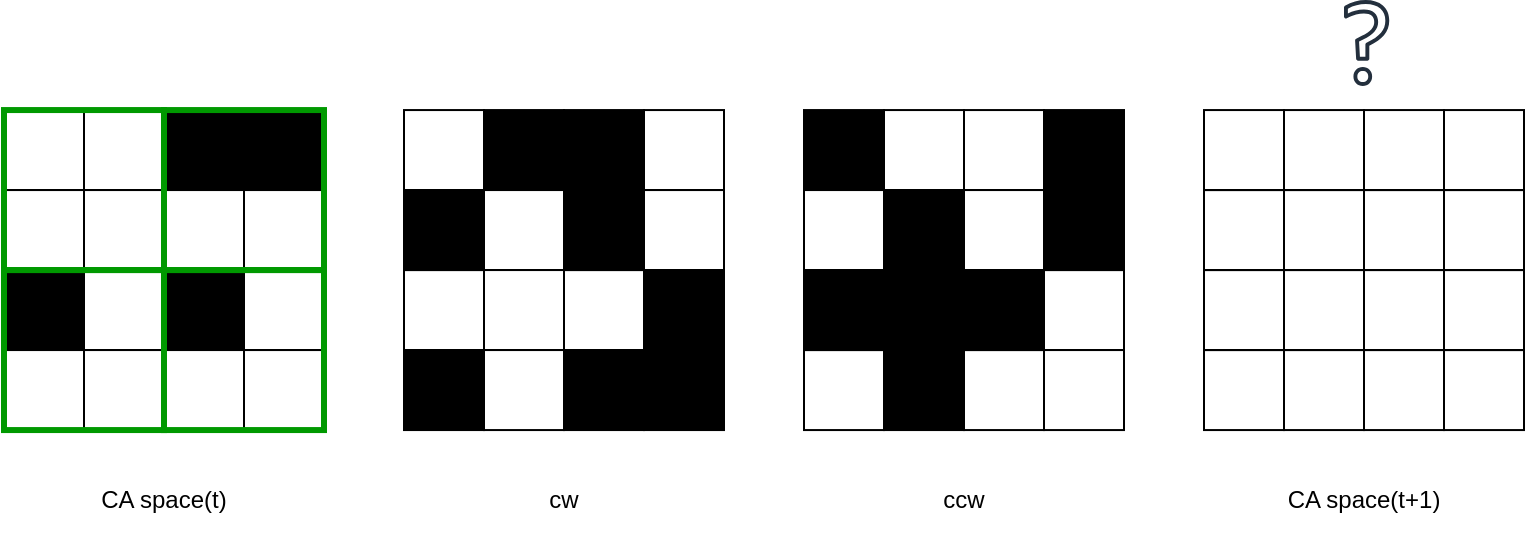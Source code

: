 <mxfile version="17.2.3" type="google"><diagram id="i5LiY8l4EXcWSrZGhlKk" name="Page-1"><mxGraphModel dx="2062" dy="794" grid="1" gridSize="10" guides="1" tooltips="1" connect="1" arrows="1" fold="1" page="1" pageScale="1" pageWidth="850" pageHeight="1100" math="0" shadow="0"><root><mxCell id="0"/><mxCell id="1" parent="0"/><mxCell id="ALNz9-YxHTFjcZkJ0tvU-1" value="" style="whiteSpace=wrap;html=1;aspect=fixed;" parent="1" vertex="1"><mxGeometry x="41" y="240.03" width="40" height="40" as="geometry"/></mxCell><mxCell id="ALNz9-YxHTFjcZkJ0tvU-2" value="" style="whiteSpace=wrap;html=1;aspect=fixed;" parent="1" vertex="1"><mxGeometry x="81" y="240.03" width="40" height="40" as="geometry"/></mxCell><mxCell id="ALNz9-YxHTFjcZkJ0tvU-3" value="" style="whiteSpace=wrap;html=1;aspect=fixed;strokeColor=#000000;fillColor=#000000;" parent="1" vertex="1"><mxGeometry x="121" y="240.03" width="40" height="40" as="geometry"/></mxCell><mxCell id="ALNz9-YxHTFjcZkJ0tvU-4" value="" style="whiteSpace=wrap;html=1;aspect=fixed;strokeColor=#000000;fillColor=#000000;" parent="1" vertex="1"><mxGeometry x="161" y="240.03" width="40" height="40" as="geometry"/></mxCell><mxCell id="ALNz9-YxHTFjcZkJ0tvU-5" value="" style="whiteSpace=wrap;html=1;aspect=fixed;" parent="1" vertex="1"><mxGeometry x="41" y="280.03" width="40" height="40" as="geometry"/></mxCell><mxCell id="ALNz9-YxHTFjcZkJ0tvU-6" value="" style="whiteSpace=wrap;html=1;aspect=fixed;" parent="1" vertex="1"><mxGeometry x="81" y="280.03" width="40" height="40" as="geometry"/></mxCell><mxCell id="ALNz9-YxHTFjcZkJ0tvU-7" value="" style="whiteSpace=wrap;html=1;aspect=fixed;" parent="1" vertex="1"><mxGeometry x="121" y="280.03" width="40" height="40" as="geometry"/></mxCell><mxCell id="ALNz9-YxHTFjcZkJ0tvU-8" value="" style="whiteSpace=wrap;html=1;aspect=fixed;" parent="1" vertex="1"><mxGeometry x="161" y="280.03" width="40" height="40" as="geometry"/></mxCell><mxCell id="ALNz9-YxHTFjcZkJ0tvU-9" value="" style="whiteSpace=wrap;html=1;aspect=fixed;fillColor=#000000;" parent="1" vertex="1"><mxGeometry x="41" y="320.03" width="40" height="40" as="geometry"/></mxCell><mxCell id="ALNz9-YxHTFjcZkJ0tvU-10" value="" style="whiteSpace=wrap;html=1;aspect=fixed;" parent="1" vertex="1"><mxGeometry x="81" y="320.03" width="40" height="40" as="geometry"/></mxCell><mxCell id="ALNz9-YxHTFjcZkJ0tvU-11" value="" style="whiteSpace=wrap;html=1;aspect=fixed;fillColor=#000000;" parent="1" vertex="1"><mxGeometry x="121" y="320.03" width="40" height="40" as="geometry"/></mxCell><mxCell id="ALNz9-YxHTFjcZkJ0tvU-12" value="" style="whiteSpace=wrap;html=1;aspect=fixed;" parent="1" vertex="1"><mxGeometry x="161" y="320.03" width="40" height="40" as="geometry"/></mxCell><mxCell id="ALNz9-YxHTFjcZkJ0tvU-13" value="" style="whiteSpace=wrap;html=1;aspect=fixed;" parent="1" vertex="1"><mxGeometry x="41" y="360.03" width="40" height="40" as="geometry"/></mxCell><mxCell id="ALNz9-YxHTFjcZkJ0tvU-14" value="" style="whiteSpace=wrap;html=1;aspect=fixed;" parent="1" vertex="1"><mxGeometry x="81" y="360.03" width="40" height="40" as="geometry"/></mxCell><mxCell id="ALNz9-YxHTFjcZkJ0tvU-15" value="" style="whiteSpace=wrap;html=1;aspect=fixed;" parent="1" vertex="1"><mxGeometry x="121" y="360.03" width="40" height="40" as="geometry"/></mxCell><mxCell id="ALNz9-YxHTFjcZkJ0tvU-16" value="" style="whiteSpace=wrap;html=1;aspect=fixed;" parent="1" vertex="1"><mxGeometry x="161" y="360.03" width="40" height="40" as="geometry"/></mxCell><mxCell id="ALNz9-YxHTFjcZkJ0tvU-18" value="" style="whiteSpace=wrap;html=1;aspect=fixed;strokeColor=#009900;fillColor=none;strokeWidth=3;" parent="1" vertex="1"><mxGeometry x="41" y="240.03" width="80" height="80" as="geometry"/></mxCell><mxCell id="ALNz9-YxHTFjcZkJ0tvU-19" value="" style="whiteSpace=wrap;html=1;aspect=fixed;strokeColor=#009900;fillColor=none;strokeWidth=3;" parent="1" vertex="1"><mxGeometry x="121" y="240.03" width="80" height="80" as="geometry"/></mxCell><mxCell id="ALNz9-YxHTFjcZkJ0tvU-21" value="" style="whiteSpace=wrap;html=1;aspect=fixed;strokeColor=#009900;fillColor=none;strokeWidth=3;" parent="1" vertex="1"><mxGeometry x="41" y="320.03" width="80" height="80" as="geometry"/></mxCell><mxCell id="ALNz9-YxHTFjcZkJ0tvU-22" value="" style="whiteSpace=wrap;html=1;aspect=fixed;strokeColor=#009900;fillColor=none;strokeWidth=3;" parent="1" vertex="1"><mxGeometry x="121" y="320.03" width="80" height="80" as="geometry"/></mxCell><mxCell id="ALNz9-YxHTFjcZkJ0tvU-23" value="" style="whiteSpace=wrap;html=1;aspect=fixed;" parent="1" vertex="1"><mxGeometry x="241" y="240.03" width="40" height="40" as="geometry"/></mxCell><mxCell id="ALNz9-YxHTFjcZkJ0tvU-24" value="" style="whiteSpace=wrap;html=1;aspect=fixed;" parent="1" vertex="1"><mxGeometry x="361" y="240.03" width="40" height="40" as="geometry"/></mxCell><mxCell id="ALNz9-YxHTFjcZkJ0tvU-25" value="" style="whiteSpace=wrap;html=1;aspect=fixed;strokeColor=#000000;fillColor=#000000;" parent="1" vertex="1"><mxGeometry x="281" y="240.03" width="40" height="40" as="geometry"/></mxCell><mxCell id="ALNz9-YxHTFjcZkJ0tvU-26" value="" style="whiteSpace=wrap;html=1;aspect=fixed;strokeColor=#000000;fillColor=#000000;" parent="1" vertex="1"><mxGeometry x="321" y="240.03" width="40" height="40" as="geometry"/></mxCell><mxCell id="ALNz9-YxHTFjcZkJ0tvU-27" value="" style="whiteSpace=wrap;html=1;aspect=fixed;" parent="1" vertex="1"><mxGeometry x="241" y="320.03" width="40" height="40" as="geometry"/></mxCell><mxCell id="ALNz9-YxHTFjcZkJ0tvU-28" value="" style="whiteSpace=wrap;html=1;aspect=fixed;" parent="1" vertex="1"><mxGeometry x="281" y="280.03" width="40" height="40" as="geometry"/></mxCell><mxCell id="ALNz9-YxHTFjcZkJ0tvU-29" value="" style="whiteSpace=wrap;html=1;aspect=fixed;" parent="1" vertex="1"><mxGeometry x="321" y="320.03" width="40" height="40" as="geometry"/></mxCell><mxCell id="ALNz9-YxHTFjcZkJ0tvU-30" value="" style="whiteSpace=wrap;html=1;aspect=fixed;" parent="1" vertex="1"><mxGeometry x="361" y="280.03" width="40" height="40" as="geometry"/></mxCell><mxCell id="ALNz9-YxHTFjcZkJ0tvU-31" value="" style="whiteSpace=wrap;html=1;aspect=fixed;fillColor=#000000;" parent="1" vertex="1"><mxGeometry x="241" y="280.03" width="40" height="40" as="geometry"/></mxCell><mxCell id="ALNz9-YxHTFjcZkJ0tvU-32" value="" style="whiteSpace=wrap;html=1;aspect=fixed;" parent="1" vertex="1"><mxGeometry x="281" y="320.03" width="40" height="40" as="geometry"/></mxCell><mxCell id="ALNz9-YxHTFjcZkJ0tvU-33" value="" style="whiteSpace=wrap;html=1;aspect=fixed;fillColor=#000000;" parent="1" vertex="1"><mxGeometry x="321" y="280.03" width="40" height="40" as="geometry"/></mxCell><mxCell id="ALNz9-YxHTFjcZkJ0tvU-34" value="" style="whiteSpace=wrap;html=1;aspect=fixed;fillColor=#000000;" parent="1" vertex="1"><mxGeometry x="361" y="320.03" width="40" height="40" as="geometry"/></mxCell><mxCell id="ALNz9-YxHTFjcZkJ0tvU-35" value="" style="whiteSpace=wrap;html=1;aspect=fixed;fillColor=#000000;" parent="1" vertex="1"><mxGeometry x="241" y="360.03" width="40" height="40" as="geometry"/></mxCell><mxCell id="ALNz9-YxHTFjcZkJ0tvU-36" value="" style="whiteSpace=wrap;html=1;aspect=fixed;" parent="1" vertex="1"><mxGeometry x="281" y="360.03" width="40" height="40" as="geometry"/></mxCell><mxCell id="ALNz9-YxHTFjcZkJ0tvU-37" value="" style="whiteSpace=wrap;html=1;aspect=fixed;fillColor=#000000;" parent="1" vertex="1"><mxGeometry x="321" y="360.03" width="40" height="40" as="geometry"/></mxCell><mxCell id="ALNz9-YxHTFjcZkJ0tvU-38" value="" style="whiteSpace=wrap;html=1;aspect=fixed;fillColor=#000000;" parent="1" vertex="1"><mxGeometry x="361" y="360.03" width="40" height="40" as="geometry"/></mxCell><mxCell id="ALNz9-YxHTFjcZkJ0tvU-43" value="" style="whiteSpace=wrap;html=1;aspect=fixed;" parent="1" vertex="1"><mxGeometry x="481" y="240.03" width="40" height="40" as="geometry"/></mxCell><mxCell id="ALNz9-YxHTFjcZkJ0tvU-44" value="" style="whiteSpace=wrap;html=1;aspect=fixed;" parent="1" vertex="1"><mxGeometry x="521" y="240.03" width="40" height="40" as="geometry"/></mxCell><mxCell id="ALNz9-YxHTFjcZkJ0tvU-45" value="" style="whiteSpace=wrap;html=1;aspect=fixed;strokeColor=#000000;fillColor=#000000;" parent="1" vertex="1"><mxGeometry x="441" y="240.03" width="40" height="40" as="geometry"/></mxCell><mxCell id="ALNz9-YxHTFjcZkJ0tvU-46" value="" style="whiteSpace=wrap;html=1;aspect=fixed;strokeColor=#000000;fillColor=#000000;" parent="1" vertex="1"><mxGeometry x="561" y="240.03" width="40" height="40" as="geometry"/></mxCell><mxCell id="ALNz9-YxHTFjcZkJ0tvU-47" value="" style="whiteSpace=wrap;html=1;aspect=fixed;" parent="1" vertex="1"><mxGeometry x="441" y="360.03" width="40" height="40" as="geometry"/></mxCell><mxCell id="ALNz9-YxHTFjcZkJ0tvU-48" value="" style="whiteSpace=wrap;html=1;aspect=fixed;" parent="1" vertex="1"><mxGeometry x="441" y="280.03" width="40" height="40" as="geometry"/></mxCell><mxCell id="ALNz9-YxHTFjcZkJ0tvU-49" value="" style="whiteSpace=wrap;html=1;aspect=fixed;" parent="1" vertex="1"><mxGeometry x="561" y="320.03" width="40" height="40" as="geometry"/></mxCell><mxCell id="ALNz9-YxHTFjcZkJ0tvU-50" value="" style="whiteSpace=wrap;html=1;aspect=fixed;" parent="1" vertex="1"><mxGeometry x="521" y="280.03" width="40" height="40" as="geometry"/></mxCell><mxCell id="ALNz9-YxHTFjcZkJ0tvU-51" value="" style="whiteSpace=wrap;html=1;aspect=fixed;fillColor=#000000;" parent="1" vertex="1"><mxGeometry x="481" y="280.03" width="40" height="40" as="geometry"/></mxCell><mxCell id="ALNz9-YxHTFjcZkJ0tvU-52" value="" style="whiteSpace=wrap;html=1;aspect=fixed;" parent="1" vertex="1"><mxGeometry x="521" y="360.03" width="40" height="40" as="geometry"/></mxCell><mxCell id="ALNz9-YxHTFjcZkJ0tvU-53" value="" style="whiteSpace=wrap;html=1;aspect=fixed;fillColor=#000000;" parent="1" vertex="1"><mxGeometry x="561" y="280.03" width="40" height="40" as="geometry"/></mxCell><mxCell id="ALNz9-YxHTFjcZkJ0tvU-54" value="" style="whiteSpace=wrap;html=1;aspect=fixed;fillColor=#000000;" parent="1" vertex="1"><mxGeometry x="521" y="320.03" width="40" height="40" as="geometry"/></mxCell><mxCell id="ALNz9-YxHTFjcZkJ0tvU-55" value="" style="whiteSpace=wrap;html=1;aspect=fixed;fillColor=#000000;" parent="1" vertex="1"><mxGeometry x="441" y="320.03" width="40" height="40" as="geometry"/></mxCell><mxCell id="ALNz9-YxHTFjcZkJ0tvU-56" value="" style="whiteSpace=wrap;html=1;aspect=fixed;" parent="1" vertex="1"><mxGeometry x="561" y="360.03" width="40" height="40" as="geometry"/></mxCell><mxCell id="ALNz9-YxHTFjcZkJ0tvU-57" value="" style="whiteSpace=wrap;html=1;aspect=fixed;fillColor=#000000;" parent="1" vertex="1"><mxGeometry x="481" y="320.03" width="40" height="40" as="geometry"/></mxCell><mxCell id="ALNz9-YxHTFjcZkJ0tvU-58" value="" style="whiteSpace=wrap;html=1;aspect=fixed;fillColor=#000000;" parent="1" vertex="1"><mxGeometry x="481" y="360.03" width="40" height="40" as="geometry"/></mxCell><mxCell id="ALNz9-YxHTFjcZkJ0tvU-59" value="" style="whiteSpace=wrap;html=1;aspect=fixed;fillColor=none;" parent="1" vertex="1"><mxGeometry x="681" y="240.03" width="40" height="40" as="geometry"/></mxCell><mxCell id="ALNz9-YxHTFjcZkJ0tvU-60" value="" style="whiteSpace=wrap;html=1;aspect=fixed;fillColor=none;" parent="1" vertex="1"><mxGeometry x="721" y="240.03" width="40" height="40" as="geometry"/></mxCell><mxCell id="ALNz9-YxHTFjcZkJ0tvU-61" value="" style="whiteSpace=wrap;html=1;aspect=fixed;strokeColor=#000000;fillColor=none;" parent="1" vertex="1"><mxGeometry x="641" y="240.03" width="40" height="40" as="geometry"/></mxCell><mxCell id="ALNz9-YxHTFjcZkJ0tvU-62" value="" style="whiteSpace=wrap;html=1;aspect=fixed;strokeColor=#000000;fillColor=default;" parent="1" vertex="1"><mxGeometry x="761" y="240.03" width="40" height="40" as="geometry"/></mxCell><mxCell id="ALNz9-YxHTFjcZkJ0tvU-63" value="" style="whiteSpace=wrap;html=1;aspect=fixed;fillColor=none;" parent="1" vertex="1"><mxGeometry x="641" y="360.03" width="40" height="40" as="geometry"/></mxCell><mxCell id="ALNz9-YxHTFjcZkJ0tvU-64" value="" style="whiteSpace=wrap;html=1;aspect=fixed;fillColor=none;" parent="1" vertex="1"><mxGeometry x="641" y="280.03" width="40" height="40" as="geometry"/></mxCell><mxCell id="ALNz9-YxHTFjcZkJ0tvU-65" value="" style="whiteSpace=wrap;html=1;aspect=fixed;fillColor=none;" parent="1" vertex="1"><mxGeometry x="761" y="320.03" width="40" height="40" as="geometry"/></mxCell><mxCell id="ALNz9-YxHTFjcZkJ0tvU-66" value="" style="whiteSpace=wrap;html=1;aspect=fixed;fillColor=none;" parent="1" vertex="1"><mxGeometry x="721" y="280.03" width="40" height="40" as="geometry"/></mxCell><mxCell id="ALNz9-YxHTFjcZkJ0tvU-67" value="" style="whiteSpace=wrap;html=1;aspect=fixed;fillColor=none;" parent="1" vertex="1"><mxGeometry x="681" y="280.03" width="40" height="40" as="geometry"/></mxCell><mxCell id="ALNz9-YxHTFjcZkJ0tvU-68" value="" style="whiteSpace=wrap;html=1;aspect=fixed;fillColor=none;" parent="1" vertex="1"><mxGeometry x="721" y="360.03" width="40" height="40" as="geometry"/></mxCell><mxCell id="ALNz9-YxHTFjcZkJ0tvU-69" value="" style="whiteSpace=wrap;html=1;aspect=fixed;fillColor=none;" parent="1" vertex="1"><mxGeometry x="761" y="280.03" width="40" height="40" as="geometry"/></mxCell><mxCell id="ALNz9-YxHTFjcZkJ0tvU-70" value="" style="whiteSpace=wrap;html=1;aspect=fixed;fillColor=none;" parent="1" vertex="1"><mxGeometry x="721" y="320.03" width="40" height="40" as="geometry"/></mxCell><mxCell id="ALNz9-YxHTFjcZkJ0tvU-71" value="" style="whiteSpace=wrap;html=1;aspect=fixed;fillColor=none;" parent="1" vertex="1"><mxGeometry x="641" y="320.03" width="40" height="40" as="geometry"/></mxCell><mxCell id="ALNz9-YxHTFjcZkJ0tvU-72" value="" style="whiteSpace=wrap;html=1;aspect=fixed;fillColor=none;" parent="1" vertex="1"><mxGeometry x="761" y="360.03" width="40" height="40" as="geometry"/></mxCell><mxCell id="ALNz9-YxHTFjcZkJ0tvU-73" value="" style="whiteSpace=wrap;html=1;aspect=fixed;fillColor=none;" parent="1" vertex="1"><mxGeometry x="681" y="320.03" width="40" height="40" as="geometry"/></mxCell><mxCell id="ALNz9-YxHTFjcZkJ0tvU-74" value="" style="whiteSpace=wrap;html=1;aspect=fixed;fillColor=none;" parent="1" vertex="1"><mxGeometry x="681" y="360.03" width="40" height="40" as="geometry"/></mxCell><mxCell id="ALNz9-YxHTFjcZkJ0tvU-75" value="CA space(t)" style="text;html=1;strokeColor=none;fillColor=none;align=center;verticalAlign=middle;whiteSpace=wrap;rounded=0;" parent="1" vertex="1"><mxGeometry x="81" y="420.03" width="80" height="30" as="geometry"/></mxCell><mxCell id="ALNz9-YxHTFjcZkJ0tvU-76" value="CA space(t+1)" style="text;html=1;strokeColor=none;fillColor=none;align=center;verticalAlign=middle;whiteSpace=wrap;rounded=0;" parent="1" vertex="1"><mxGeometry x="681" y="420.03" width="80" height="30" as="geometry"/></mxCell><mxCell id="ALNz9-YxHTFjcZkJ0tvU-77" value="cw" style="text;html=1;strokeColor=none;fillColor=none;align=center;verticalAlign=middle;whiteSpace=wrap;rounded=0;" parent="1" vertex="1"><mxGeometry x="291" y="420.03" width="60" height="30" as="geometry"/></mxCell><mxCell id="ALNz9-YxHTFjcZkJ0tvU-78" value="ccw" style="text;html=1;strokeColor=none;fillColor=none;align=center;verticalAlign=middle;whiteSpace=wrap;rounded=0;" parent="1" vertex="1"><mxGeometry x="491" y="420.03" width="60" height="30" as="geometry"/></mxCell><mxCell id="ALNz9-YxHTFjcZkJ0tvU-79" value="" style="sketch=0;outlineConnect=0;fontColor=#232F3E;gradientColor=none;fillColor=#232F3D;strokeColor=none;dashed=0;verticalLabelPosition=bottom;verticalAlign=top;align=center;html=1;fontSize=12;fontStyle=0;aspect=fixed;pointerEvents=1;shape=mxgraph.aws4.question;" parent="1" vertex="1"><mxGeometry x="711" y="185" width="22.62" height="43.03" as="geometry"/></mxCell></root></mxGraphModel></diagram></mxfile>